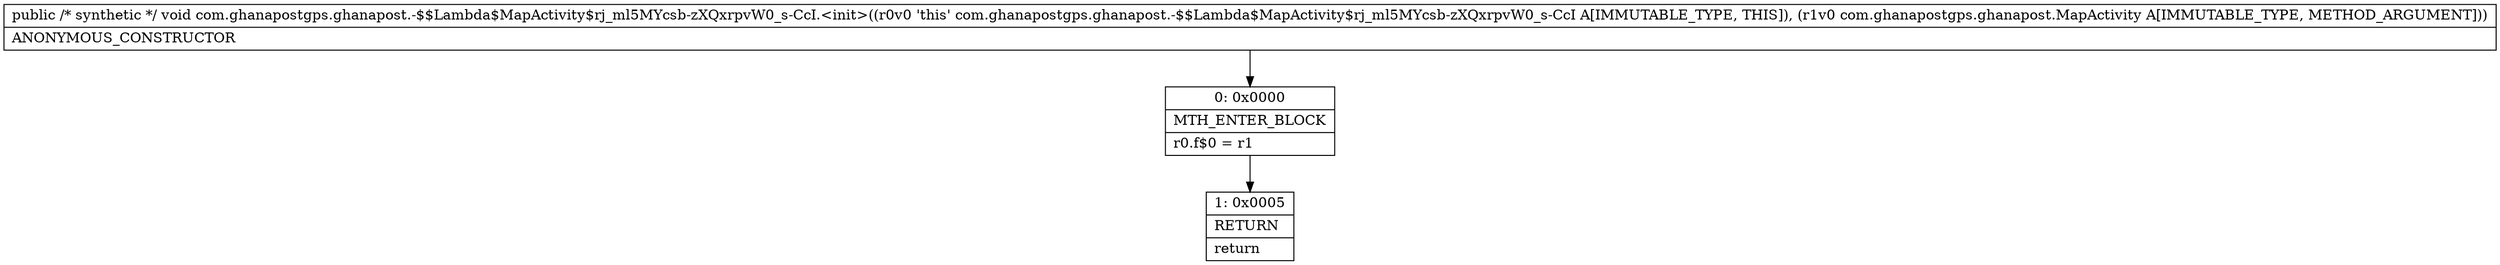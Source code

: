 digraph "CFG forcom.ghanapostgps.ghanapost.\-$$Lambda$MapActivity$rj_ml5MYcsb\-zXQxrpvW0_s\-CcI.\<init\>(Lcom\/ghanapostgps\/ghanapost\/MapActivity;)V" {
Node_0 [shape=record,label="{0\:\ 0x0000|MTH_ENTER_BLOCK\l|r0.f$0 = r1\l}"];
Node_1 [shape=record,label="{1\:\ 0x0005|RETURN\l|return\l}"];
MethodNode[shape=record,label="{public \/* synthetic *\/ void com.ghanapostgps.ghanapost.\-$$Lambda$MapActivity$rj_ml5MYcsb\-zXQxrpvW0_s\-CcI.\<init\>((r0v0 'this' com.ghanapostgps.ghanapost.\-$$Lambda$MapActivity$rj_ml5MYcsb\-zXQxrpvW0_s\-CcI A[IMMUTABLE_TYPE, THIS]), (r1v0 com.ghanapostgps.ghanapost.MapActivity A[IMMUTABLE_TYPE, METHOD_ARGUMENT]))  | ANONYMOUS_CONSTRUCTOR\l}"];
MethodNode -> Node_0;
Node_0 -> Node_1;
}

